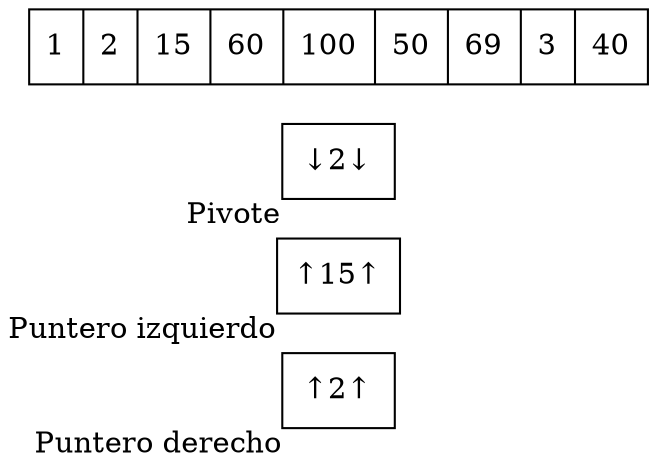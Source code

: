digraph G{ node [shape = record ];
 rankdir=LR;puntDer[label="↑2↑" xlabel="Puntero derecho" pos = "12,0!"]
puntIzq[label="↑15↑" xlabel="Puntero izquierdo" pos = "8,0!"]
pivote[label="↓2↓" xlabel ="Pivote" pos = "10,2!"]
X[label="{ 1|2|15|60|100|50|69|3|40}" pos = "10,1!" ]}

